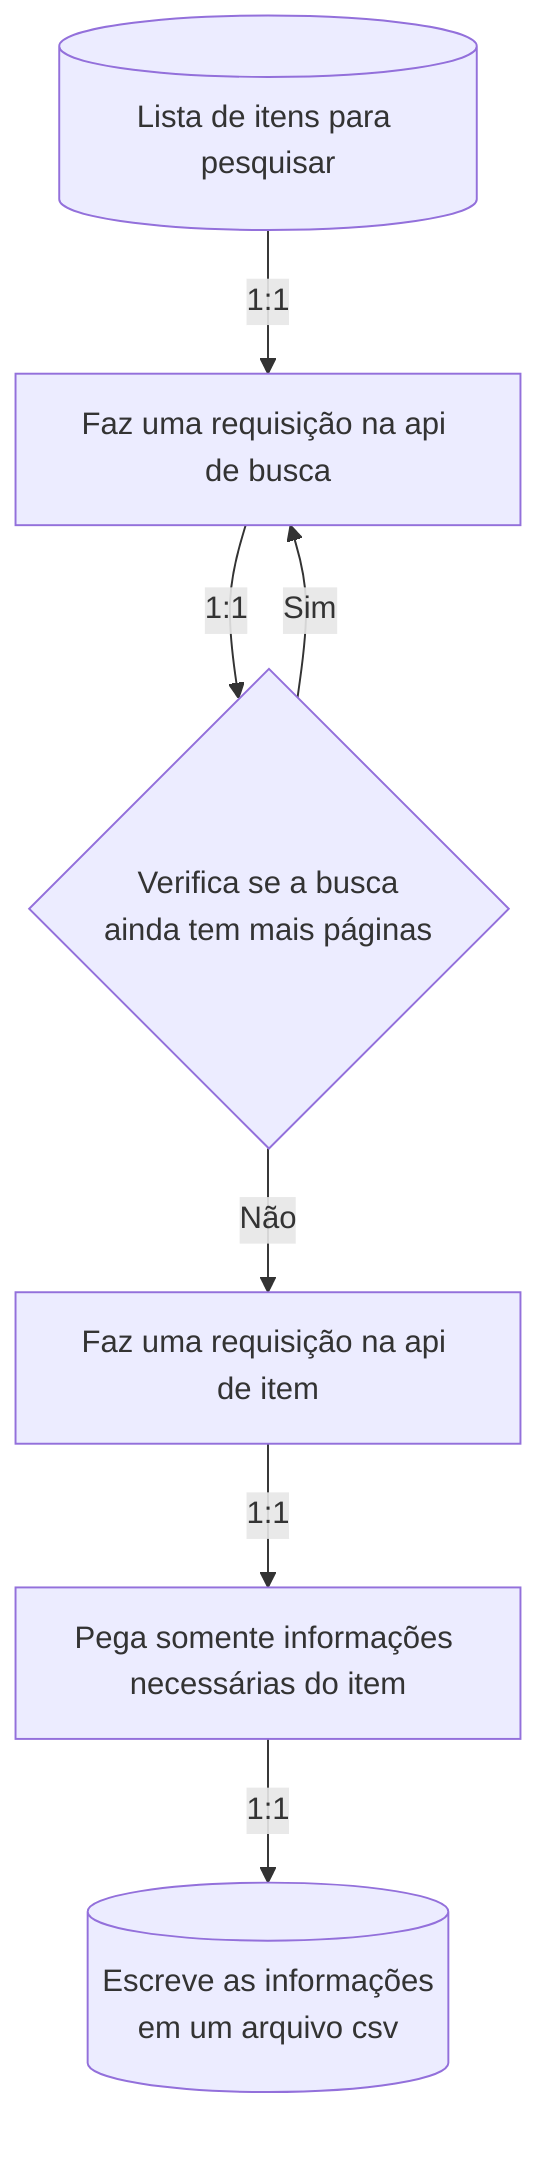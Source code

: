 flowchart TD
    list_of_queries[(Lista de itens para pesquisar)]
    fetch_search[Faz uma requisição na api de busca]
    check_continuation{Verifica se a busca\nainda tem mais páginas}
    fetch_item[Faz uma requisição na api de item]
    parse_item[Pega somente informações necessárias do item]
    write_to_csv[(Escreve as informações\nem um arquivo csv)]

    list_of_queries -- 1:1 --> fetch_search
    fetch_search -- 1:1 --> check_continuation
    check_continuation -- Sim --> fetch_search
    check_continuation -- Não --> fetch_item
    fetch_item -- 1:1 --> parse_item
    parse_item -- 1:1 --> write_to_csv